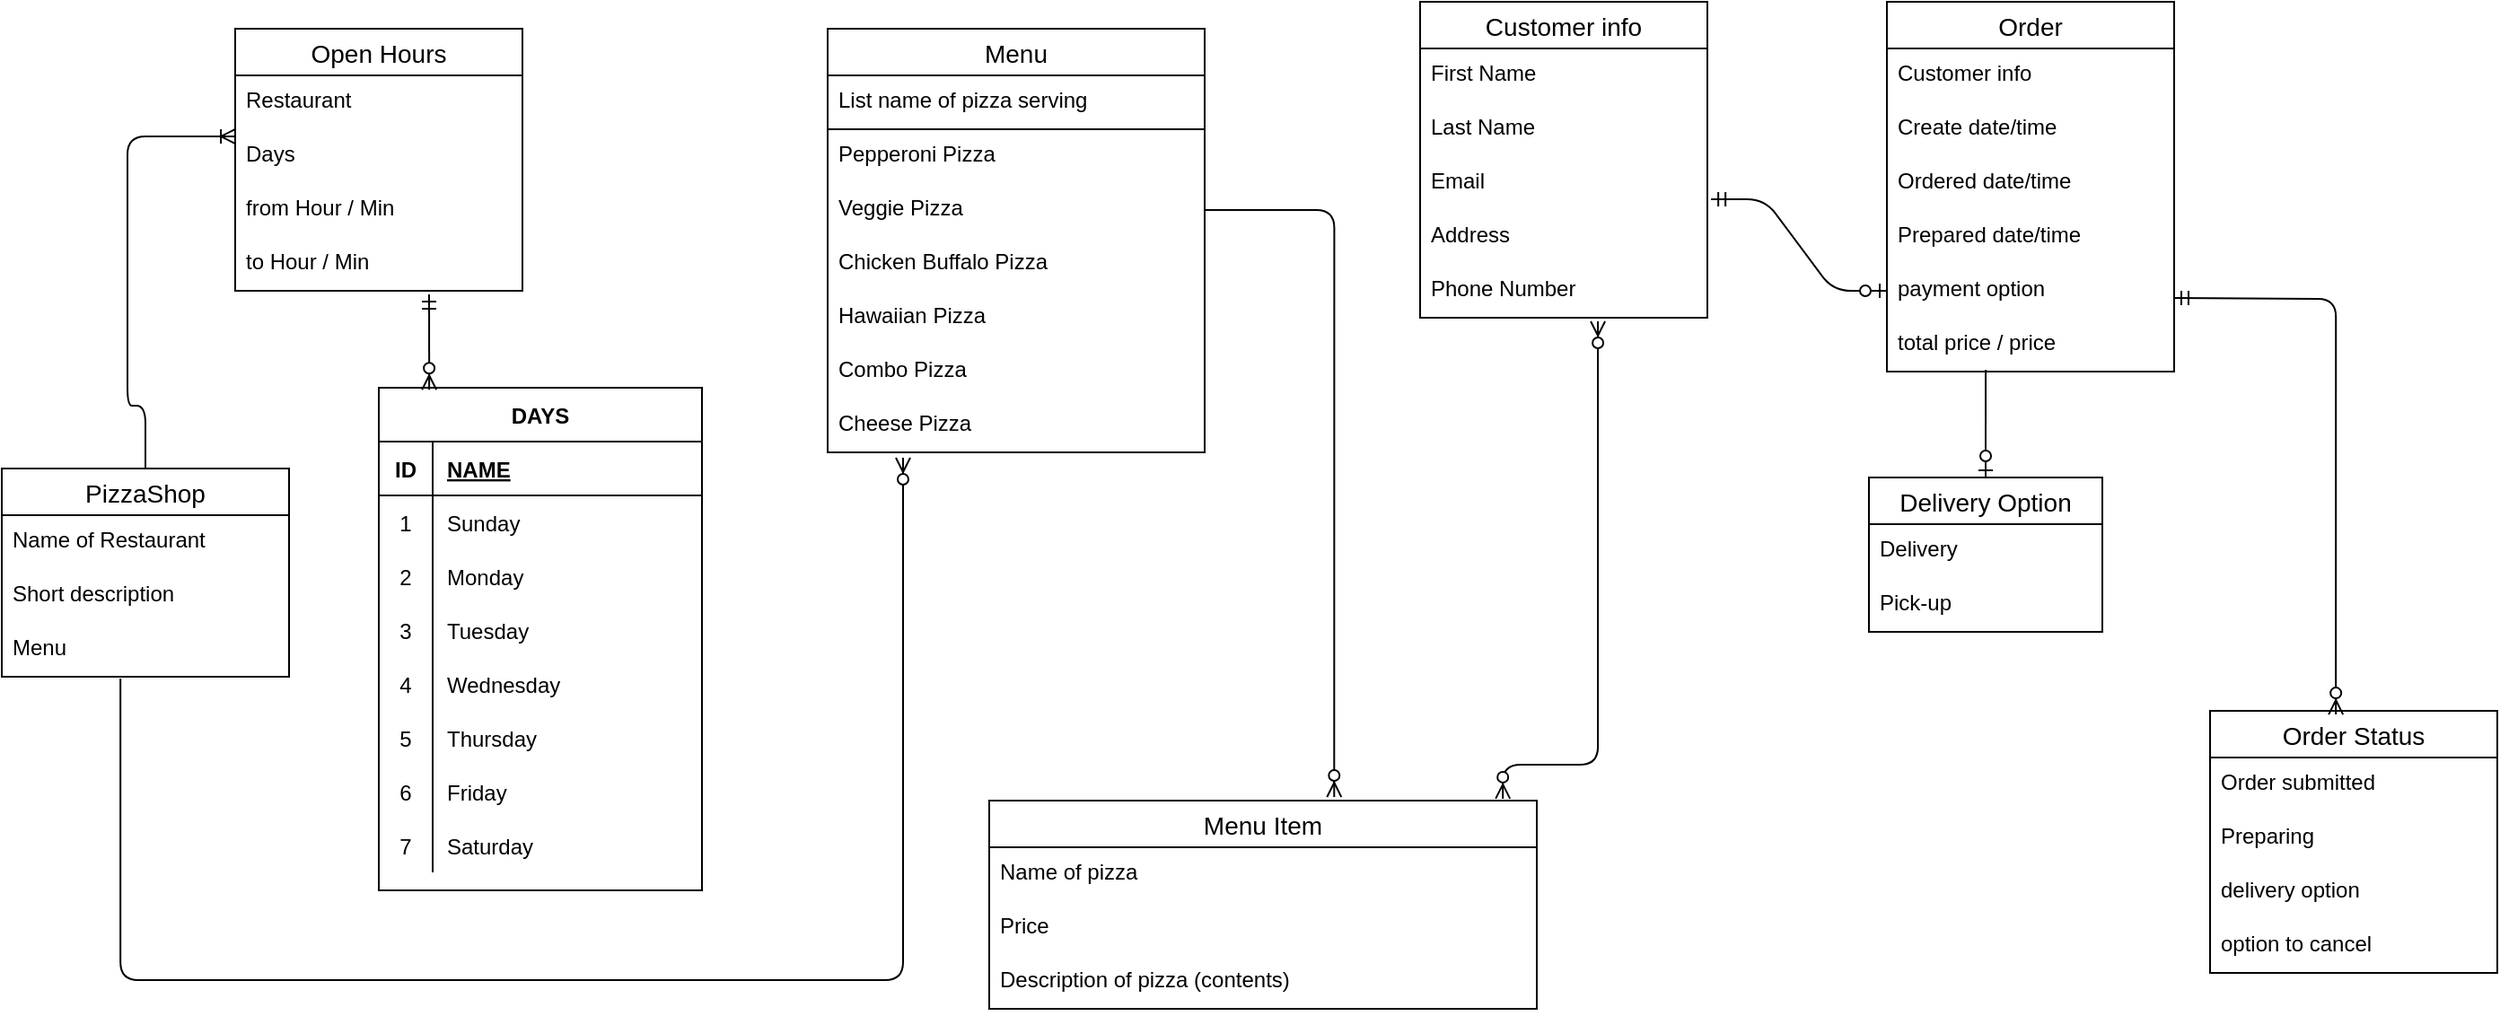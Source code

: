 <mxfile version="14.9.2" type="google"><diagram id="fj8eHUQ6Gi3ULA0rClKk" name="Page-1"><mxGraphModel dx="2481" dy="858" grid="1" gridSize="10" guides="1" tooltips="1" connect="1" arrows="1" fold="1" page="1" pageScale="1" pageWidth="850" pageHeight="1100" math="0" shadow="0"><root><mxCell id="0"/><mxCell id="1" parent="0"/><mxCell id="VMy-5082aRvB_8Mn3cID-1" value="DAYS" style="shape=table;startSize=30;container=1;collapsible=1;childLayout=tableLayout;fixedRows=1;rowLines=0;fontStyle=1;align=center;resizeLast=1;" parent="1" vertex="1"><mxGeometry y="240" width="180" height="280" as="geometry"/></mxCell><mxCell id="VMy-5082aRvB_8Mn3cID-2" value="" style="shape=partialRectangle;collapsible=0;dropTarget=0;pointerEvents=0;fillColor=none;top=0;left=0;bottom=1;right=0;points=[[0,0.5],[1,0.5]];portConstraint=eastwest;" parent="VMy-5082aRvB_8Mn3cID-1" vertex="1"><mxGeometry y="30" width="180" height="30" as="geometry"/></mxCell><mxCell id="VMy-5082aRvB_8Mn3cID-3" value="ID" style="shape=partialRectangle;connectable=0;fillColor=none;top=0;left=0;bottom=0;right=0;fontStyle=1;overflow=hidden;" parent="VMy-5082aRvB_8Mn3cID-2" vertex="1"><mxGeometry width="30" height="30" as="geometry"/></mxCell><mxCell id="VMy-5082aRvB_8Mn3cID-4" value="NAME" style="shape=partialRectangle;connectable=0;fillColor=none;top=0;left=0;bottom=0;right=0;align=left;spacingLeft=6;fontStyle=5;overflow=hidden;" parent="VMy-5082aRvB_8Mn3cID-2" vertex="1"><mxGeometry x="30" width="150" height="30" as="geometry"/></mxCell><mxCell id="VMy-5082aRvB_8Mn3cID-5" value="" style="shape=partialRectangle;collapsible=0;dropTarget=0;pointerEvents=0;fillColor=none;top=0;left=0;bottom=0;right=0;points=[[0,0.5],[1,0.5]];portConstraint=eastwest;" parent="VMy-5082aRvB_8Mn3cID-1" vertex="1"><mxGeometry y="60" width="180" height="30" as="geometry"/></mxCell><mxCell id="VMy-5082aRvB_8Mn3cID-6" value="1" style="shape=partialRectangle;connectable=0;fillColor=none;top=0;left=0;bottom=0;right=0;editable=1;overflow=hidden;" parent="VMy-5082aRvB_8Mn3cID-5" vertex="1"><mxGeometry width="30" height="30" as="geometry"/></mxCell><mxCell id="VMy-5082aRvB_8Mn3cID-7" value="Sunday        " style="shape=partialRectangle;connectable=0;fillColor=none;top=0;left=0;bottom=0;right=0;align=left;spacingLeft=6;overflow=hidden;" parent="VMy-5082aRvB_8Mn3cID-5" vertex="1"><mxGeometry x="30" width="150" height="30" as="geometry"/></mxCell><mxCell id="VMy-5082aRvB_8Mn3cID-8" value="" style="shape=partialRectangle;collapsible=0;dropTarget=0;pointerEvents=0;fillColor=none;top=0;left=0;bottom=0;right=0;points=[[0,0.5],[1,0.5]];portConstraint=eastwest;" parent="VMy-5082aRvB_8Mn3cID-1" vertex="1"><mxGeometry y="90" width="180" height="30" as="geometry"/></mxCell><mxCell id="VMy-5082aRvB_8Mn3cID-9" value="2" style="shape=partialRectangle;connectable=0;fillColor=none;top=0;left=0;bottom=0;right=0;editable=1;overflow=hidden;" parent="VMy-5082aRvB_8Mn3cID-8" vertex="1"><mxGeometry width="30" height="30" as="geometry"/></mxCell><mxCell id="VMy-5082aRvB_8Mn3cID-10" value="Monday" style="shape=partialRectangle;connectable=0;fillColor=none;top=0;left=0;bottom=0;right=0;align=left;spacingLeft=6;overflow=hidden;" parent="VMy-5082aRvB_8Mn3cID-8" vertex="1"><mxGeometry x="30" width="150" height="30" as="geometry"/></mxCell><mxCell id="VMy-5082aRvB_8Mn3cID-11" value="" style="shape=partialRectangle;collapsible=0;dropTarget=0;pointerEvents=0;fillColor=none;top=0;left=0;bottom=0;right=0;points=[[0,0.5],[1,0.5]];portConstraint=eastwest;" parent="VMy-5082aRvB_8Mn3cID-1" vertex="1"><mxGeometry y="120" width="180" height="30" as="geometry"/></mxCell><mxCell id="VMy-5082aRvB_8Mn3cID-12" value="3" style="shape=partialRectangle;connectable=0;fillColor=none;top=0;left=0;bottom=0;right=0;editable=1;overflow=hidden;" parent="VMy-5082aRvB_8Mn3cID-11" vertex="1"><mxGeometry width="30" height="30" as="geometry"/></mxCell><mxCell id="VMy-5082aRvB_8Mn3cID-13" value="Tuesday" style="shape=partialRectangle;connectable=0;fillColor=none;top=0;left=0;bottom=0;right=0;align=left;spacingLeft=6;overflow=hidden;" parent="VMy-5082aRvB_8Mn3cID-11" vertex="1"><mxGeometry x="30" width="150" height="30" as="geometry"/></mxCell><mxCell id="kkyCJjM0fKkuAW3qFwcU-16" style="shape=partialRectangle;collapsible=0;dropTarget=0;pointerEvents=0;fillColor=none;top=0;left=0;bottom=0;right=0;points=[[0,0.5],[1,0.5]];portConstraint=eastwest;" parent="VMy-5082aRvB_8Mn3cID-1" vertex="1"><mxGeometry y="150" width="180" height="30" as="geometry"/></mxCell><mxCell id="kkyCJjM0fKkuAW3qFwcU-17" value="4" style="shape=partialRectangle;connectable=0;fillColor=none;top=0;left=0;bottom=0;right=0;editable=1;overflow=hidden;" parent="kkyCJjM0fKkuAW3qFwcU-16" vertex="1"><mxGeometry width="30" height="30" as="geometry"/></mxCell><mxCell id="kkyCJjM0fKkuAW3qFwcU-18" value="Wednesday" style="shape=partialRectangle;connectable=0;fillColor=none;top=0;left=0;bottom=0;right=0;align=left;spacingLeft=6;overflow=hidden;" parent="kkyCJjM0fKkuAW3qFwcU-16" vertex="1"><mxGeometry x="30" width="150" height="30" as="geometry"/></mxCell><mxCell id="kkyCJjM0fKkuAW3qFwcU-13" style="shape=partialRectangle;collapsible=0;dropTarget=0;pointerEvents=0;fillColor=none;top=0;left=0;bottom=0;right=0;points=[[0,0.5],[1,0.5]];portConstraint=eastwest;" parent="VMy-5082aRvB_8Mn3cID-1" vertex="1"><mxGeometry y="180" width="180" height="30" as="geometry"/></mxCell><mxCell id="kkyCJjM0fKkuAW3qFwcU-14" value="5" style="shape=partialRectangle;connectable=0;fillColor=none;top=0;left=0;bottom=0;right=0;editable=1;overflow=hidden;" parent="kkyCJjM0fKkuAW3qFwcU-13" vertex="1"><mxGeometry width="30" height="30" as="geometry"/></mxCell><mxCell id="kkyCJjM0fKkuAW3qFwcU-15" value="Thursday" style="shape=partialRectangle;connectable=0;fillColor=none;top=0;left=0;bottom=0;right=0;align=left;spacingLeft=6;overflow=hidden;" parent="kkyCJjM0fKkuAW3qFwcU-13" vertex="1"><mxGeometry x="30" width="150" height="30" as="geometry"/></mxCell><mxCell id="kkyCJjM0fKkuAW3qFwcU-10" style="shape=partialRectangle;collapsible=0;dropTarget=0;pointerEvents=0;fillColor=none;top=0;left=0;bottom=0;right=0;points=[[0,0.5],[1,0.5]];portConstraint=eastwest;" parent="VMy-5082aRvB_8Mn3cID-1" vertex="1"><mxGeometry y="210" width="180" height="30" as="geometry"/></mxCell><mxCell id="kkyCJjM0fKkuAW3qFwcU-11" value="6" style="shape=partialRectangle;connectable=0;fillColor=none;top=0;left=0;bottom=0;right=0;editable=1;overflow=hidden;" parent="kkyCJjM0fKkuAW3qFwcU-10" vertex="1"><mxGeometry width="30" height="30" as="geometry"/></mxCell><mxCell id="kkyCJjM0fKkuAW3qFwcU-12" value="Friday" style="shape=partialRectangle;connectable=0;fillColor=none;top=0;left=0;bottom=0;right=0;align=left;spacingLeft=6;overflow=hidden;" parent="kkyCJjM0fKkuAW3qFwcU-10" vertex="1"><mxGeometry x="30" width="150" height="30" as="geometry"/></mxCell><mxCell id="kkyCJjM0fKkuAW3qFwcU-7" style="shape=partialRectangle;collapsible=0;dropTarget=0;pointerEvents=0;fillColor=none;top=0;left=0;bottom=0;right=0;points=[[0,0.5],[1,0.5]];portConstraint=eastwest;" parent="VMy-5082aRvB_8Mn3cID-1" vertex="1"><mxGeometry y="240" width="180" height="30" as="geometry"/></mxCell><mxCell id="kkyCJjM0fKkuAW3qFwcU-8" value="7" style="shape=partialRectangle;connectable=0;fillColor=none;top=0;left=0;bottom=0;right=0;editable=1;overflow=hidden;" parent="kkyCJjM0fKkuAW3qFwcU-7" vertex="1"><mxGeometry width="30" height="30" as="geometry"/></mxCell><mxCell id="kkyCJjM0fKkuAW3qFwcU-9" value="Saturday" style="shape=partialRectangle;connectable=0;fillColor=none;top=0;left=0;bottom=0;right=0;align=left;spacingLeft=6;overflow=hidden;" parent="kkyCJjM0fKkuAW3qFwcU-7" vertex="1"><mxGeometry x="30" width="150" height="30" as="geometry"/></mxCell><mxCell id="kkyCJjM0fKkuAW3qFwcU-32" value="PizzaShop" style="swimlane;fontStyle=0;childLayout=stackLayout;horizontal=1;startSize=26;horizontalStack=0;resizeParent=1;resizeParentMax=0;resizeLast=0;collapsible=1;marginBottom=0;align=center;fontSize=14;" parent="1" vertex="1"><mxGeometry x="-210" y="285" width="160" height="116" as="geometry"/></mxCell><mxCell id="kkyCJjM0fKkuAW3qFwcU-33" value="Name of Restaurant" style="text;strokeColor=none;fillColor=none;spacingLeft=4;spacingRight=4;overflow=hidden;rotatable=0;points=[[0,0.5],[1,0.5]];portConstraint=eastwest;fontSize=12;" parent="kkyCJjM0fKkuAW3qFwcU-32" vertex="1"><mxGeometry y="26" width="160" height="30" as="geometry"/></mxCell><mxCell id="kkyCJjM0fKkuAW3qFwcU-34" value="Short description" style="text;strokeColor=none;fillColor=none;spacingLeft=4;spacingRight=4;overflow=hidden;rotatable=0;points=[[0,0.5],[1,0.5]];portConstraint=eastwest;fontSize=12;" parent="kkyCJjM0fKkuAW3qFwcU-32" vertex="1"><mxGeometry y="56" width="160" height="30" as="geometry"/></mxCell><mxCell id="kkyCJjM0fKkuAW3qFwcU-35" value="Menu" style="text;strokeColor=none;fillColor=none;spacingLeft=4;spacingRight=4;overflow=hidden;rotatable=0;points=[[0,0.5],[1,0.5]];portConstraint=eastwest;fontSize=12;" parent="kkyCJjM0fKkuAW3qFwcU-32" vertex="1"><mxGeometry y="86" width="160" height="30" as="geometry"/></mxCell><mxCell id="kkyCJjM0fKkuAW3qFwcU-49" value="Open Hours" style="swimlane;fontStyle=0;childLayout=stackLayout;horizontal=1;startSize=26;horizontalStack=0;resizeParent=1;resizeParentMax=0;resizeLast=0;collapsible=1;marginBottom=0;align=center;fontSize=14;" parent="1" vertex="1"><mxGeometry x="-80" y="40" width="160" height="146" as="geometry"/></mxCell><mxCell id="kkyCJjM0fKkuAW3qFwcU-50" value="Restaurant" style="text;strokeColor=none;fillColor=none;spacingLeft=4;spacingRight=4;overflow=hidden;rotatable=0;points=[[0,0.5],[1,0.5]];portConstraint=eastwest;fontSize=12;" parent="kkyCJjM0fKkuAW3qFwcU-49" vertex="1"><mxGeometry y="26" width="160" height="30" as="geometry"/></mxCell><mxCell id="kkyCJjM0fKkuAW3qFwcU-51" value="Days" style="text;strokeColor=none;fillColor=none;spacingLeft=4;spacingRight=4;overflow=hidden;rotatable=0;points=[[0,0.5],[1,0.5]];portConstraint=eastwest;fontSize=12;" parent="kkyCJjM0fKkuAW3qFwcU-49" vertex="1"><mxGeometry y="56" width="160" height="30" as="geometry"/></mxCell><mxCell id="kkyCJjM0fKkuAW3qFwcU-52" value="from Hour / Min" style="text;strokeColor=none;fillColor=none;spacingLeft=4;spacingRight=4;overflow=hidden;rotatable=0;points=[[0,0.5],[1,0.5]];portConstraint=eastwest;fontSize=12;" parent="kkyCJjM0fKkuAW3qFwcU-49" vertex="1"><mxGeometry y="86" width="160" height="30" as="geometry"/></mxCell><mxCell id="kkyCJjM0fKkuAW3qFwcU-72" value="to Hour / Min" style="text;strokeColor=none;fillColor=none;spacingLeft=4;spacingRight=4;overflow=hidden;rotatable=0;points=[[0,0.5],[1,0.5]];portConstraint=eastwest;fontSize=12;" parent="kkyCJjM0fKkuAW3qFwcU-49" vertex="1"><mxGeometry y="116" width="160" height="30" as="geometry"/></mxCell><mxCell id="kkyCJjM0fKkuAW3qFwcU-53" value="Menu" style="swimlane;fontStyle=0;childLayout=stackLayout;horizontal=1;startSize=26;horizontalStack=0;resizeParent=1;resizeParentMax=0;resizeLast=0;collapsible=1;marginBottom=0;align=center;fontSize=14;" parent="1" vertex="1"><mxGeometry x="250" y="40" width="210" height="236" as="geometry"/></mxCell><mxCell id="kkyCJjM0fKkuAW3qFwcU-54" value="List name of pizza serving " style="text;fillColor=none;spacingLeft=4;spacingRight=4;overflow=hidden;rotatable=0;points=[[0,0.5],[1,0.5]];portConstraint=eastwest;fontSize=12;strokeColor=#000000;" parent="kkyCJjM0fKkuAW3qFwcU-53" vertex="1"><mxGeometry y="26" width="210" height="30" as="geometry"/></mxCell><mxCell id="kkyCJjM0fKkuAW3qFwcU-55" value="Pepperoni Pizza" style="text;strokeColor=none;fillColor=none;spacingLeft=4;spacingRight=4;overflow=hidden;rotatable=0;points=[[0,0.5],[1,0.5]];portConstraint=eastwest;fontSize=12;" parent="kkyCJjM0fKkuAW3qFwcU-53" vertex="1"><mxGeometry y="56" width="210" height="30" as="geometry"/></mxCell><mxCell id="kkyCJjM0fKkuAW3qFwcU-56" value="Veggie Pizza" style="text;strokeColor=none;fillColor=none;spacingLeft=4;spacingRight=4;overflow=hidden;rotatable=0;points=[[0,0.5],[1,0.5]];portConstraint=eastwest;fontSize=12;" parent="kkyCJjM0fKkuAW3qFwcU-53" vertex="1"><mxGeometry y="86" width="210" height="30" as="geometry"/></mxCell><mxCell id="kkyCJjM0fKkuAW3qFwcU-57" value="Chicken Buffalo Pizza" style="text;strokeColor=none;fillColor=none;spacingLeft=4;spacingRight=4;overflow=hidden;rotatable=0;points=[[0,0.5],[1,0.5]];portConstraint=eastwest;fontSize=12;" parent="kkyCJjM0fKkuAW3qFwcU-53" vertex="1"><mxGeometry y="116" width="210" height="30" as="geometry"/></mxCell><mxCell id="kkyCJjM0fKkuAW3qFwcU-58" value="Hawaiian Pizza" style="text;strokeColor=none;fillColor=none;spacingLeft=4;spacingRight=4;overflow=hidden;rotatable=0;points=[[0,0.5],[1,0.5]];portConstraint=eastwest;fontSize=12;" parent="kkyCJjM0fKkuAW3qFwcU-53" vertex="1"><mxGeometry y="146" width="210" height="30" as="geometry"/></mxCell><mxCell id="kkyCJjM0fKkuAW3qFwcU-59" value="Combo Pizza" style="text;strokeColor=none;fillColor=none;spacingLeft=4;spacingRight=4;overflow=hidden;rotatable=0;points=[[0,0.5],[1,0.5]];portConstraint=eastwest;fontSize=12;" parent="kkyCJjM0fKkuAW3qFwcU-53" vertex="1"><mxGeometry y="176" width="210" height="30" as="geometry"/></mxCell><mxCell id="kkyCJjM0fKkuAW3qFwcU-109" value="Cheese Pizza" style="text;strokeColor=none;fillColor=none;spacingLeft=4;spacingRight=4;overflow=hidden;rotatable=0;points=[[0,0.5],[1,0.5]];portConstraint=eastwest;fontSize=12;" parent="kkyCJjM0fKkuAW3qFwcU-53" vertex="1"><mxGeometry y="206" width="210" height="30" as="geometry"/></mxCell><mxCell id="kkyCJjM0fKkuAW3qFwcU-60" value="Customer info" style="swimlane;fontStyle=0;childLayout=stackLayout;horizontal=1;startSize=26;horizontalStack=0;resizeParent=1;resizeParentMax=0;resizeLast=0;collapsible=1;marginBottom=0;align=center;fontSize=14;strokeColor=#000000;" parent="1" vertex="1"><mxGeometry x="580" y="25" width="160" height="176" as="geometry"/></mxCell><mxCell id="kkyCJjM0fKkuAW3qFwcU-61" value="First Name" style="text;strokeColor=none;fillColor=none;spacingLeft=4;spacingRight=4;overflow=hidden;rotatable=0;points=[[0,0.5],[1,0.5]];portConstraint=eastwest;fontSize=12;" parent="kkyCJjM0fKkuAW3qFwcU-60" vertex="1"><mxGeometry y="26" width="160" height="30" as="geometry"/></mxCell><mxCell id="kkyCJjM0fKkuAW3qFwcU-62" value="Last Name" style="text;strokeColor=none;fillColor=none;spacingLeft=4;spacingRight=4;overflow=hidden;rotatable=0;points=[[0,0.5],[1,0.5]];portConstraint=eastwest;fontSize=12;" parent="kkyCJjM0fKkuAW3qFwcU-60" vertex="1"><mxGeometry y="56" width="160" height="30" as="geometry"/></mxCell><mxCell id="kkyCJjM0fKkuAW3qFwcU-63" value="Email" style="text;strokeColor=none;fillColor=none;spacingLeft=4;spacingRight=4;overflow=hidden;rotatable=0;points=[[0,0.5],[1,0.5]];portConstraint=eastwest;fontSize=12;" parent="kkyCJjM0fKkuAW3qFwcU-60" vertex="1"><mxGeometry y="86" width="160" height="30" as="geometry"/></mxCell><mxCell id="kkyCJjM0fKkuAW3qFwcU-73" value="Address " style="text;strokeColor=none;fillColor=none;spacingLeft=4;spacingRight=4;overflow=hidden;rotatable=0;points=[[0,0.5],[1,0.5]];portConstraint=eastwest;fontSize=12;" parent="kkyCJjM0fKkuAW3qFwcU-60" vertex="1"><mxGeometry y="116" width="160" height="30" as="geometry"/></mxCell><mxCell id="kkyCJjM0fKkuAW3qFwcU-83" value="Phone Number" style="text;strokeColor=none;fillColor=none;spacingLeft=4;spacingRight=4;overflow=hidden;rotatable=0;points=[[0,0.5],[1,0.5]];portConstraint=eastwest;fontSize=12;" parent="kkyCJjM0fKkuAW3qFwcU-60" vertex="1"><mxGeometry y="146" width="160" height="30" as="geometry"/></mxCell><mxCell id="kkyCJjM0fKkuAW3qFwcU-64" value="Order" style="swimlane;fontStyle=0;childLayout=stackLayout;horizontal=1;startSize=26;horizontalStack=0;resizeParent=1;resizeParentMax=0;resizeLast=0;collapsible=1;marginBottom=0;align=center;fontSize=14;strokeColor=#000000;" parent="1" vertex="1"><mxGeometry x="840" y="25" width="160" height="206" as="geometry"/></mxCell><mxCell id="kkyCJjM0fKkuAW3qFwcU-65" value="Customer info" style="text;strokeColor=none;fillColor=none;spacingLeft=4;spacingRight=4;overflow=hidden;rotatable=0;points=[[0,0.5],[1,0.5]];portConstraint=eastwest;fontSize=12;" parent="kkyCJjM0fKkuAW3qFwcU-64" vertex="1"><mxGeometry y="26" width="160" height="30" as="geometry"/></mxCell><mxCell id="kkyCJjM0fKkuAW3qFwcU-66" value="Create date/time" style="text;strokeColor=none;fillColor=none;spacingLeft=4;spacingRight=4;overflow=hidden;rotatable=0;points=[[0,0.5],[1,0.5]];portConstraint=eastwest;fontSize=12;" parent="kkyCJjM0fKkuAW3qFwcU-64" vertex="1"><mxGeometry y="56" width="160" height="30" as="geometry"/></mxCell><mxCell id="kkyCJjM0fKkuAW3qFwcU-67" value="Ordered date/time" style="text;strokeColor=none;fillColor=none;spacingLeft=4;spacingRight=4;overflow=hidden;rotatable=0;points=[[0,0.5],[1,0.5]];portConstraint=eastwest;fontSize=12;" parent="kkyCJjM0fKkuAW3qFwcU-64" vertex="1"><mxGeometry y="86" width="160" height="30" as="geometry"/></mxCell><mxCell id="kkyCJjM0fKkuAW3qFwcU-74" value="Prepared date/time" style="text;strokeColor=none;fillColor=none;spacingLeft=4;spacingRight=4;overflow=hidden;rotatable=0;points=[[0,0.5],[1,0.5]];portConstraint=eastwest;fontSize=12;" parent="kkyCJjM0fKkuAW3qFwcU-64" vertex="1"><mxGeometry y="116" width="160" height="30" as="geometry"/></mxCell><mxCell id="kkyCJjM0fKkuAW3qFwcU-75" value="payment option" style="text;strokeColor=none;fillColor=none;spacingLeft=4;spacingRight=4;overflow=hidden;rotatable=0;points=[[0,0.5],[1,0.5]];portConstraint=eastwest;fontSize=12;" parent="kkyCJjM0fKkuAW3qFwcU-64" vertex="1"><mxGeometry y="146" width="160" height="30" as="geometry"/></mxCell><mxCell id="kkyCJjM0fKkuAW3qFwcU-76" value="total price / price" style="text;strokeColor=none;fillColor=none;spacingLeft=4;spacingRight=4;overflow=hidden;rotatable=0;points=[[0,0.5],[1,0.5]];portConstraint=eastwest;fontSize=12;" parent="kkyCJjM0fKkuAW3qFwcU-64" vertex="1"><mxGeometry y="176" width="160" height="30" as="geometry"/></mxCell><mxCell id="kkyCJjM0fKkuAW3qFwcU-79" value="Menu Item" style="swimlane;fontStyle=0;childLayout=stackLayout;horizontal=1;startSize=26;horizontalStack=0;resizeParent=1;resizeParentMax=0;resizeLast=0;collapsible=1;marginBottom=0;align=center;fontSize=14;strokeColor=#000000;" parent="1" vertex="1"><mxGeometry x="340" y="470" width="305" height="116" as="geometry"/></mxCell><mxCell id="kkyCJjM0fKkuAW3qFwcU-80" value="Name of pizza" style="text;strokeColor=none;fillColor=none;spacingLeft=4;spacingRight=4;overflow=hidden;rotatable=0;points=[[0,0.5],[1,0.5]];portConstraint=eastwest;fontSize=12;" parent="kkyCJjM0fKkuAW3qFwcU-79" vertex="1"><mxGeometry y="26" width="305" height="30" as="geometry"/></mxCell><mxCell id="kkyCJjM0fKkuAW3qFwcU-81" value="Price" style="text;strokeColor=none;fillColor=none;spacingLeft=4;spacingRight=4;overflow=hidden;rotatable=0;points=[[0,0.5],[1,0.5]];portConstraint=eastwest;fontSize=12;" parent="kkyCJjM0fKkuAW3qFwcU-79" vertex="1"><mxGeometry y="56" width="305" height="30" as="geometry"/></mxCell><mxCell id="kkyCJjM0fKkuAW3qFwcU-82" value="Description of pizza (contents)" style="text;strokeColor=none;fillColor=none;spacingLeft=4;spacingRight=4;overflow=hidden;rotatable=0;points=[[0,0.5],[1,0.5]];portConstraint=eastwest;fontSize=12;" parent="kkyCJjM0fKkuAW3qFwcU-79" vertex="1"><mxGeometry y="86" width="305" height="30" as="geometry"/></mxCell><mxCell id="kkyCJjM0fKkuAW3qFwcU-84" value="Delivery Option" style="swimlane;fontStyle=0;childLayout=stackLayout;horizontal=1;startSize=26;horizontalStack=0;resizeParent=1;resizeParentMax=0;resizeLast=0;collapsible=1;marginBottom=0;align=center;fontSize=14;strokeColor=#000000;" parent="1" vertex="1"><mxGeometry x="830" y="290" width="130" height="86" as="geometry"/></mxCell><mxCell id="kkyCJjM0fKkuAW3qFwcU-85" value="Delivery" style="text;strokeColor=none;fillColor=none;spacingLeft=4;spacingRight=4;overflow=hidden;rotatable=0;points=[[0,0.5],[1,0.5]];portConstraint=eastwest;fontSize=12;" parent="kkyCJjM0fKkuAW3qFwcU-84" vertex="1"><mxGeometry y="26" width="130" height="30" as="geometry"/></mxCell><mxCell id="kkyCJjM0fKkuAW3qFwcU-86" value="Pick-up" style="text;strokeColor=none;fillColor=none;spacingLeft=4;spacingRight=4;overflow=hidden;rotatable=0;points=[[0,0.5],[1,0.5]];portConstraint=eastwest;fontSize=12;" parent="kkyCJjM0fKkuAW3qFwcU-84" vertex="1"><mxGeometry y="56" width="130" height="30" as="geometry"/></mxCell><mxCell id="kkyCJjM0fKkuAW3qFwcU-90" value="Order Status" style="swimlane;fontStyle=0;childLayout=stackLayout;horizontal=1;startSize=26;horizontalStack=0;resizeParent=1;resizeParentMax=0;resizeLast=0;collapsible=1;marginBottom=0;align=center;fontSize=14;strokeColor=#000000;" parent="1" vertex="1"><mxGeometry x="1020" y="420" width="160" height="146" as="geometry"/></mxCell><mxCell id="kkyCJjM0fKkuAW3qFwcU-91" value="Order submitted&#xa;" style="text;strokeColor=none;fillColor=none;spacingLeft=4;spacingRight=4;overflow=hidden;rotatable=0;points=[[0,0.5],[1,0.5]];portConstraint=eastwest;fontSize=12;" parent="kkyCJjM0fKkuAW3qFwcU-90" vertex="1"><mxGeometry y="26" width="160" height="30" as="geometry"/></mxCell><mxCell id="kkyCJjM0fKkuAW3qFwcU-92" value="Preparing" style="text;strokeColor=none;fillColor=none;spacingLeft=4;spacingRight=4;overflow=hidden;rotatable=0;points=[[0,0.5],[1,0.5]];portConstraint=eastwest;fontSize=12;" parent="kkyCJjM0fKkuAW3qFwcU-90" vertex="1"><mxGeometry y="56" width="160" height="30" as="geometry"/></mxCell><mxCell id="kkyCJjM0fKkuAW3qFwcU-93" value="delivery option" style="text;strokeColor=none;fillColor=none;spacingLeft=4;spacingRight=4;overflow=hidden;rotatable=0;points=[[0,0.5],[1,0.5]];portConstraint=eastwest;fontSize=12;" parent="kkyCJjM0fKkuAW3qFwcU-90" vertex="1"><mxGeometry y="86" width="160" height="30" as="geometry"/></mxCell><mxCell id="kkyCJjM0fKkuAW3qFwcU-94" value="option to cancel" style="text;strokeColor=none;fillColor=none;spacingLeft=4;spacingRight=4;overflow=hidden;rotatable=0;points=[[0,0.5],[1,0.5]];portConstraint=eastwest;fontSize=12;" parent="kkyCJjM0fKkuAW3qFwcU-90" vertex="1"><mxGeometry y="116" width="160" height="30" as="geometry"/></mxCell><mxCell id="kkyCJjM0fKkuAW3qFwcU-96" value="" style="edgeStyle=orthogonalEdgeStyle;fontSize=12;html=1;endArrow=ERoneToMany;exitX=0.5;exitY=0;exitDx=0;exitDy=0;" parent="1" source="kkyCJjM0fKkuAW3qFwcU-32" edge="1"><mxGeometry width="100" height="100" relative="1" as="geometry"><mxPoint x="-123" y="250" as="sourcePoint"/><mxPoint x="-80" y="100" as="targetPoint"/><Array as="points"><mxPoint x="-130" y="250"/><mxPoint x="-140" y="250"/><mxPoint x="-140" y="100"/></Array></mxGeometry></mxCell><mxCell id="kkyCJjM0fKkuAW3qFwcU-98" value="" style="fontSize=12;html=1;endArrow=ERzeroToMany;startArrow=ERmandOne;entryX=0.156;entryY=0.004;entryDx=0;entryDy=0;entryPerimeter=0;" parent="1" target="VMy-5082aRvB_8Mn3cID-1" edge="1"><mxGeometry width="100" height="100" relative="1" as="geometry"><mxPoint x="28" y="188" as="sourcePoint"/><mxPoint x="1" y="343" as="targetPoint"/><Array as="points"/></mxGeometry></mxCell><mxCell id="kkyCJjM0fKkuAW3qFwcU-100" value="" style="edgeStyle=orthogonalEdgeStyle;fontSize=12;html=1;endArrow=ERzeroToMany;endFill=1;exitX=1;exitY=0.5;exitDx=0;exitDy=0;entryX=0.63;entryY=-0.017;entryDx=0;entryDy=0;entryPerimeter=0;" parent="1" source="kkyCJjM0fKkuAW3qFwcU-56" target="kkyCJjM0fKkuAW3qFwcU-79" edge="1"><mxGeometry width="100" height="100" relative="1" as="geometry"><mxPoint x="430" y="440" as="sourcePoint"/><mxPoint x="510" y="530" as="targetPoint"/></mxGeometry></mxCell><mxCell id="kkyCJjM0fKkuAW3qFwcU-103" value="" style="edgeStyle=elbowEdgeStyle;fontSize=12;html=1;endArrow=ERzeroToMany;endFill=1;startArrow=ERzeroToMany;elbow=vertical;entryX=0.619;entryY=1.067;entryDx=0;entryDy=0;entryPerimeter=0;exitX=0.938;exitY=-0.009;exitDx=0;exitDy=0;exitPerimeter=0;" parent="1" source="kkyCJjM0fKkuAW3qFwcU-79" target="kkyCJjM0fKkuAW3qFwcU-83" edge="1"><mxGeometry width="100" height="100" relative="1" as="geometry"><mxPoint x="690" y="620" as="sourcePoint"/><mxPoint x="660" y="410" as="targetPoint"/><Array as="points"><mxPoint x="670" y="450"/></Array></mxGeometry></mxCell><mxCell id="kkyCJjM0fKkuAW3qFwcU-104" value="" style="edgeStyle=entityRelationEdgeStyle;fontSize=12;html=1;endArrow=ERzeroToOne;startArrow=ERmandOne;exitX=1.013;exitY=0.8;exitDx=0;exitDy=0;exitPerimeter=0;entryX=0;entryY=0.5;entryDx=0;entryDy=0;" parent="1" source="kkyCJjM0fKkuAW3qFwcU-63" target="kkyCJjM0fKkuAW3qFwcU-75" edge="1"><mxGeometry width="100" height="100" relative="1" as="geometry"><mxPoint x="730" y="285" as="sourcePoint"/><mxPoint x="830" y="185" as="targetPoint"/></mxGeometry></mxCell><mxCell id="kkyCJjM0fKkuAW3qFwcU-105" value="" style="edgeStyle=orthogonalEdgeStyle;fontSize=12;html=1;endArrow=ERzeroToMany;startArrow=ERmandOne;entryX=0.438;entryY=0.014;entryDx=0;entryDy=0;entryPerimeter=0;" parent="1" target="kkyCJjM0fKkuAW3qFwcU-90" edge="1"><mxGeometry width="100" height="100" relative="1" as="geometry"><mxPoint x="1000" y="190" as="sourcePoint"/><mxPoint x="1090" y="260" as="targetPoint"/></mxGeometry></mxCell><mxCell id="kkyCJjM0fKkuAW3qFwcU-107" value="" style="fontSize=12;html=1;endArrow=ERzeroToOne;endFill=1;entryX=0.5;entryY=0;entryDx=0;entryDy=0;exitX=0.344;exitY=0.967;exitDx=0;exitDy=0;exitPerimeter=0;" parent="1" source="kkyCJjM0fKkuAW3qFwcU-76" target="kkyCJjM0fKkuAW3qFwcU-84" edge="1"><mxGeometry width="100" height="100" relative="1" as="geometry"><mxPoint x="883" y="290" as="sourcePoint"/><mxPoint x="900" y="293" as="targetPoint"/><Array as="points"/></mxGeometry></mxCell><mxCell id="kkyCJjM0fKkuAW3qFwcU-110" value="" style="edgeStyle=elbowEdgeStyle;fontSize=12;html=1;endArrow=ERzeroToMany;endFill=1;elbow=vertical;exitX=0.413;exitY=1.033;exitDx=0;exitDy=0;exitPerimeter=0;entryX=0.2;entryY=1.1;entryDx=0;entryDy=0;entryPerimeter=0;" parent="1" source="kkyCJjM0fKkuAW3qFwcU-35" target="kkyCJjM0fKkuAW3qFwcU-109" edge="1"><mxGeometry width="100" height="100" relative="1" as="geometry"><mxPoint x="-140" y="680" as="sourcePoint"/><mxPoint x="310" y="300" as="targetPoint"/><Array as="points"><mxPoint x="300" y="570"/><mxPoint x="80" y="570"/></Array></mxGeometry></mxCell></root></mxGraphModel></diagram></mxfile>